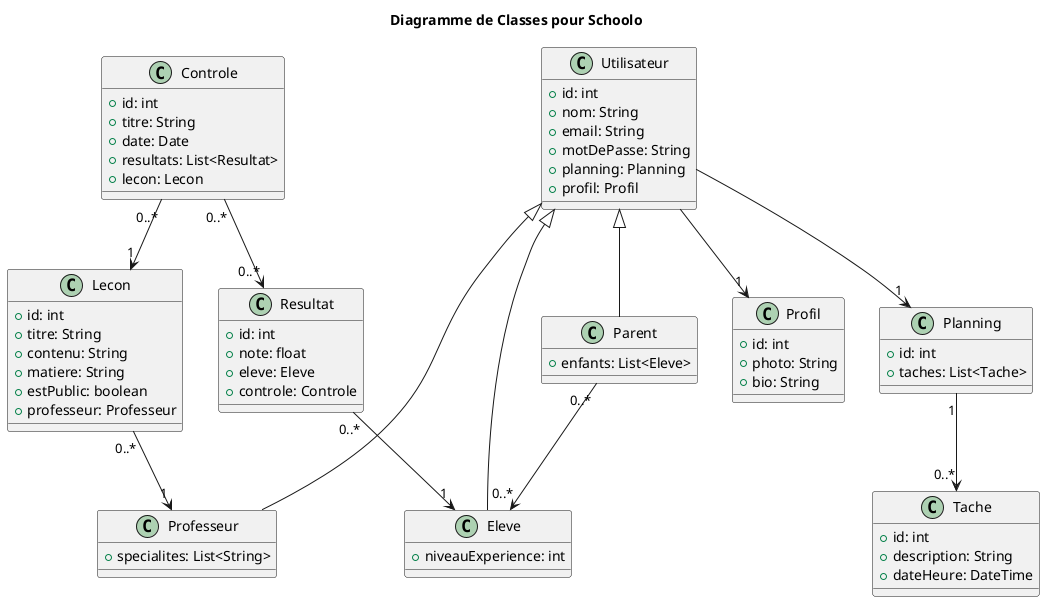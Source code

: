 @startuml
title Diagramme de Classes pour Schoolo

class Utilisateur {
    +id: int
    +nom: String
    +email: String
    +motDePasse: String
    +planning: Planning
    +profil: Profil
}


class Profil {
    +id: int
    +photo: String
    +bio: String
}

class Eleve extends Utilisateur {
    +niveauExperience: int
}

class Professeur extends Utilisateur {
    +specialites: List<String>
}

class Parent extends Utilisateur {
    +enfants: List<Eleve>
}

class Lecon {
    +id: int
    +titre: String
    +contenu: String
    +matiere: String
    +estPublic: boolean
    +professeur: Professeur
}

class Controle {
    +id: int
    +titre: String
    +date: Date
    +resultats: List<Resultat>
    +lecon: Lecon
}

class Resultat {
    +id: int
    +note: float
    +eleve: Eleve
    +controle: Controle
}

class Planning {
    +id: int
    +taches: List<Tache>
}

class Tache {
    +id: int
    +description: String
    +dateHeure: DateTime
}



Utilisateur  --> "1" Planning
Utilisateur  --> "1" Profil
Parent "0..*" --> "0..*" Eleve
Lecon "0..*" --> "1" Professeur
Controle "0..*" --> "1" Lecon
Resultat "0..*" --> "1" Eleve
Controle "0..*" --> "0..*" Resultat
Planning "1" --> "0..*" Tache



@enduml
